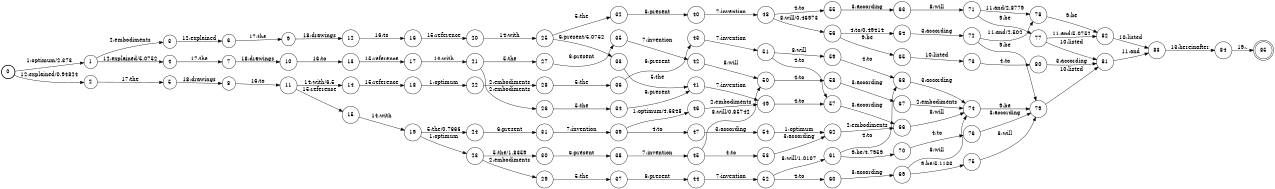 digraph FST {
rankdir = LR;
size = "8.5,11";
label = "";
center = 1;
orientation = Portrait;
ranksep = "0.4";
nodesep = "0.25";
0 [label = "0", shape = circle, style = bold, fontsize = 14]
	0 -> 1 [label = "1:optimum/2.373", fontsize = 14];
	0 -> 2 [label = "12:explained/0.94824", fontsize = 14];
1 [label = "1", shape = circle, style = solid, fontsize = 14]
	1 -> 3 [label = "2:embodiments", fontsize = 14];
	1 -> 4 [label = "12:explained/5.0752", fontsize = 14];
2 [label = "2", shape = circle, style = solid, fontsize = 14]
	2 -> 5 [label = "17:the", fontsize = 14];
3 [label = "3", shape = circle, style = solid, fontsize = 14]
	3 -> 6 [label = "12:explained", fontsize = 14];
4 [label = "4", shape = circle, style = solid, fontsize = 14]
	4 -> 7 [label = "17:the", fontsize = 14];
5 [label = "5", shape = circle, style = solid, fontsize = 14]
	5 -> 8 [label = "18:drawings", fontsize = 14];
6 [label = "6", shape = circle, style = solid, fontsize = 14]
	6 -> 9 [label = "17:the", fontsize = 14];
7 [label = "7", shape = circle, style = solid, fontsize = 14]
	7 -> 10 [label = "18:drawings", fontsize = 14];
8 [label = "8", shape = circle, style = solid, fontsize = 14]
	8 -> 11 [label = "16:to", fontsize = 14];
9 [label = "9", shape = circle, style = solid, fontsize = 14]
	9 -> 12 [label = "18:drawings", fontsize = 14];
10 [label = "10", shape = circle, style = solid, fontsize = 14]
	10 -> 13 [label = "16:to", fontsize = 14];
11 [label = "11", shape = circle, style = solid, fontsize = 14]
	11 -> 14 [label = "14:with/6.5", fontsize = 14];
	11 -> 15 [label = "15:reference", fontsize = 14];
12 [label = "12", shape = circle, style = solid, fontsize = 14]
	12 -> 16 [label = "16:to", fontsize = 14];
13 [label = "13", shape = circle, style = solid, fontsize = 14]
	13 -> 17 [label = "15:reference", fontsize = 14];
14 [label = "14", shape = circle, style = solid, fontsize = 14]
	14 -> 18 [label = "15:reference", fontsize = 14];
15 [label = "15", shape = circle, style = solid, fontsize = 14]
	15 -> 19 [label = "14:with", fontsize = 14];
16 [label = "16", shape = circle, style = solid, fontsize = 14]
	16 -> 20 [label = "15:reference", fontsize = 14];
17 [label = "17", shape = circle, style = solid, fontsize = 14]
	17 -> 21 [label = "14:with", fontsize = 14];
18 [label = "18", shape = circle, style = solid, fontsize = 14]
	18 -> 22 [label = "1:optimum", fontsize = 14];
19 [label = "19", shape = circle, style = solid, fontsize = 14]
	19 -> 23 [label = "1:optimum", fontsize = 14];
	19 -> 24 [label = "5:the/0.7666", fontsize = 14];
20 [label = "20", shape = circle, style = solid, fontsize = 14]
	20 -> 25 [label = "14:with", fontsize = 14];
21 [label = "21", shape = circle, style = solid, fontsize = 14]
	21 -> 26 [label = "2:embodiments", fontsize = 14];
	21 -> 27 [label = "5:the", fontsize = 14];
22 [label = "22", shape = circle, style = solid, fontsize = 14]
	22 -> 28 [label = "2:embodiments", fontsize = 14];
23 [label = "23", shape = circle, style = solid, fontsize = 14]
	23 -> 29 [label = "2:embodiments", fontsize = 14];
	23 -> 30 [label = "5:the/1.8359", fontsize = 14];
24 [label = "24", shape = circle, style = solid, fontsize = 14]
	24 -> 31 [label = "6:present", fontsize = 14];
25 [label = "25", shape = circle, style = solid, fontsize = 14]
	25 -> 33 [label = "6:present/5.0752", fontsize = 14];
	25 -> 32 [label = "5:the", fontsize = 14];
26 [label = "26", shape = circle, style = solid, fontsize = 14]
	26 -> 34 [label = "5:the", fontsize = 14];
27 [label = "27", shape = circle, style = solid, fontsize = 14]
	27 -> 35 [label = "6:present", fontsize = 14];
28 [label = "28", shape = circle, style = solid, fontsize = 14]
	28 -> 36 [label = "5:the", fontsize = 14];
29 [label = "29", shape = circle, style = solid, fontsize = 14]
	29 -> 37 [label = "5:the", fontsize = 14];
30 [label = "30", shape = circle, style = solid, fontsize = 14]
	30 -> 38 [label = "6:present", fontsize = 14];
31 [label = "31", shape = circle, style = solid, fontsize = 14]
	31 -> 39 [label = "7:invention", fontsize = 14];
32 [label = "32", shape = circle, style = solid, fontsize = 14]
	32 -> 40 [label = "6:present", fontsize = 14];
33 [label = "33", shape = circle, style = solid, fontsize = 14]
	33 -> 41 [label = "5:the", fontsize = 14];
34 [label = "34", shape = circle, style = solid, fontsize = 14]
	34 -> 41 [label = "6:present", fontsize = 14];
35 [label = "35", shape = circle, style = solid, fontsize = 14]
	35 -> 42 [label = "7:invention", fontsize = 14];
36 [label = "36", shape = circle, style = solid, fontsize = 14]
	36 -> 43 [label = "6:present", fontsize = 14];
37 [label = "37", shape = circle, style = solid, fontsize = 14]
	37 -> 44 [label = "6:present", fontsize = 14];
38 [label = "38", shape = circle, style = solid, fontsize = 14]
	38 -> 45 [label = "7:invention", fontsize = 14];
39 [label = "39", shape = circle, style = solid, fontsize = 14]
	39 -> 46 [label = "1:optimum/4.6348", fontsize = 14];
	39 -> 47 [label = "4:to", fontsize = 14];
40 [label = "40", shape = circle, style = solid, fontsize = 14]
	40 -> 48 [label = "7:invention", fontsize = 14];
41 [label = "41", shape = circle, style = solid, fontsize = 14]
	41 -> 49 [label = "7:invention", fontsize = 14];
42 [label = "42", shape = circle, style = solid, fontsize = 14]
	42 -> 50 [label = "8:will", fontsize = 14];
43 [label = "43", shape = circle, style = solid, fontsize = 14]
	43 -> 51 [label = "7:invention", fontsize = 14];
44 [label = "44", shape = circle, style = solid, fontsize = 14]
	44 -> 52 [label = "7:invention", fontsize = 14];
45 [label = "45", shape = circle, style = solid, fontsize = 14]
	45 -> 50 [label = "8:will/0.85742", fontsize = 14];
	45 -> 53 [label = "4:to", fontsize = 14];
46 [label = "46", shape = circle, style = solid, fontsize = 14]
	46 -> 49 [label = "2:embodiments", fontsize = 14];
47 [label = "47", shape = circle, style = solid, fontsize = 14]
	47 -> 54 [label = "3:according", fontsize = 14];
48 [label = "48", shape = circle, style = solid, fontsize = 14]
	48 -> 56 [label = "8:will/0.46973", fontsize = 14];
	48 -> 55 [label = "4:to", fontsize = 14];
49 [label = "49", shape = circle, style = solid, fontsize = 14]
	49 -> 57 [label = "4:to", fontsize = 14];
50 [label = "50", shape = circle, style = solid, fontsize = 14]
	50 -> 58 [label = "4:to", fontsize = 14];
51 [label = "51", shape = circle, style = solid, fontsize = 14]
	51 -> 59 [label = "8:will", fontsize = 14];
	51 -> 57 [label = "4:to", fontsize = 14];
52 [label = "52", shape = circle, style = solid, fontsize = 14]
	52 -> 61 [label = "8:will/1.0107", fontsize = 14];
	52 -> 60 [label = "4:to", fontsize = 14];
53 [label = "53", shape = circle, style = solid, fontsize = 14]
	53 -> 62 [label = "3:according", fontsize = 14];
54 [label = "54", shape = circle, style = solid, fontsize = 14]
	54 -> 62 [label = "1:optimum", fontsize = 14];
55 [label = "55", shape = circle, style = solid, fontsize = 14]
	55 -> 63 [label = "3:according", fontsize = 14];
56 [label = "56", shape = circle, style = solid, fontsize = 14]
	56 -> 65 [label = "9:be", fontsize = 14];
	56 -> 64 [label = "4:to/0.49414", fontsize = 14];
57 [label = "57", shape = circle, style = solid, fontsize = 14]
	57 -> 66 [label = "3:according", fontsize = 14];
58 [label = "58", shape = circle, style = solid, fontsize = 14]
	58 -> 67 [label = "3:according", fontsize = 14];
59 [label = "59", shape = circle, style = solid, fontsize = 14]
	59 -> 68 [label = "4:to", fontsize = 14];
60 [label = "60", shape = circle, style = solid, fontsize = 14]
	60 -> 69 [label = "3:according", fontsize = 14];
61 [label = "61", shape = circle, style = solid, fontsize = 14]
	61 -> 70 [label = "9:be/4.7959", fontsize = 14];
	61 -> 68 [label = "4:to", fontsize = 14];
62 [label = "62", shape = circle, style = solid, fontsize = 14]
	62 -> 66 [label = "2:embodiments", fontsize = 14];
63 [label = "63", shape = circle, style = solid, fontsize = 14]
	63 -> 71 [label = "8:will", fontsize = 14];
64 [label = "64", shape = circle, style = solid, fontsize = 14]
	64 -> 72 [label = "3:according", fontsize = 14];
65 [label = "65", shape = circle, style = solid, fontsize = 14]
	65 -> 73 [label = "10:listed", fontsize = 14];
66 [label = "66", shape = circle, style = solid, fontsize = 14]
	66 -> 74 [label = "8:will", fontsize = 14];
67 [label = "67", shape = circle, style = solid, fontsize = 14]
	67 -> 74 [label = "2:embodiments", fontsize = 14];
68 [label = "68", shape = circle, style = solid, fontsize = 14]
	68 -> 74 [label = "3:according", fontsize = 14];
69 [label = "69", shape = circle, style = solid, fontsize = 14]
	69 -> 74 [label = "8:will", fontsize = 14];
	69 -> 75 [label = "9:be/5.1133", fontsize = 14];
70 [label = "70", shape = circle, style = solid, fontsize = 14]
	70 -> 76 [label = "4:to", fontsize = 14];
71 [label = "71", shape = circle, style = solid, fontsize = 14]
	71 -> 77 [label = "9:be", fontsize = 14];
	71 -> 78 [label = "11:and/2.8779", fontsize = 14];
72 [label = "72", shape = circle, style = solid, fontsize = 14]
	72 -> 79 [label = "9:be", fontsize = 14];
	72 -> 78 [label = "11:and/2.502", fontsize = 14];
73 [label = "73", shape = circle, style = solid, fontsize = 14]
	73 -> 80 [label = "4:to", fontsize = 14];
74 [label = "74", shape = circle, style = solid, fontsize = 14]
	74 -> 79 [label = "9:be", fontsize = 14];
75 [label = "75", shape = circle, style = solid, fontsize = 14]
	75 -> 79 [label = "8:will", fontsize = 14];
76 [label = "76", shape = circle, style = solid, fontsize = 14]
	76 -> 79 [label = "3:according", fontsize = 14];
77 [label = "77", shape = circle, style = solid, fontsize = 14]
	77 -> 81 [label = "10:listed", fontsize = 14];
	77 -> 82 [label = "11:and/5.0752", fontsize = 14];
78 [label = "78", shape = circle, style = solid, fontsize = 14]
	78 -> 82 [label = "9:be", fontsize = 14];
79 [label = "79", shape = circle, style = solid, fontsize = 14]
	79 -> 81 [label = "10:listed", fontsize = 14];
80 [label = "80", shape = circle, style = solid, fontsize = 14]
	80 -> 81 [label = "3:according", fontsize = 14];
81 [label = "81", shape = circle, style = solid, fontsize = 14]
	81 -> 83 [label = "11:and", fontsize = 14];
82 [label = "82", shape = circle, style = solid, fontsize = 14]
	82 -> 83 [label = "10:listed", fontsize = 14];
83 [label = "83", shape = circle, style = solid, fontsize = 14]
	83 -> 84 [label = "13:hereinafter", fontsize = 14];
84 [label = "84", shape = circle, style = solid, fontsize = 14]
	84 -> 85 [label = "19:.", fontsize = 14];
85 [label = "85", shape = doublecircle, style = solid, fontsize = 14]
}
